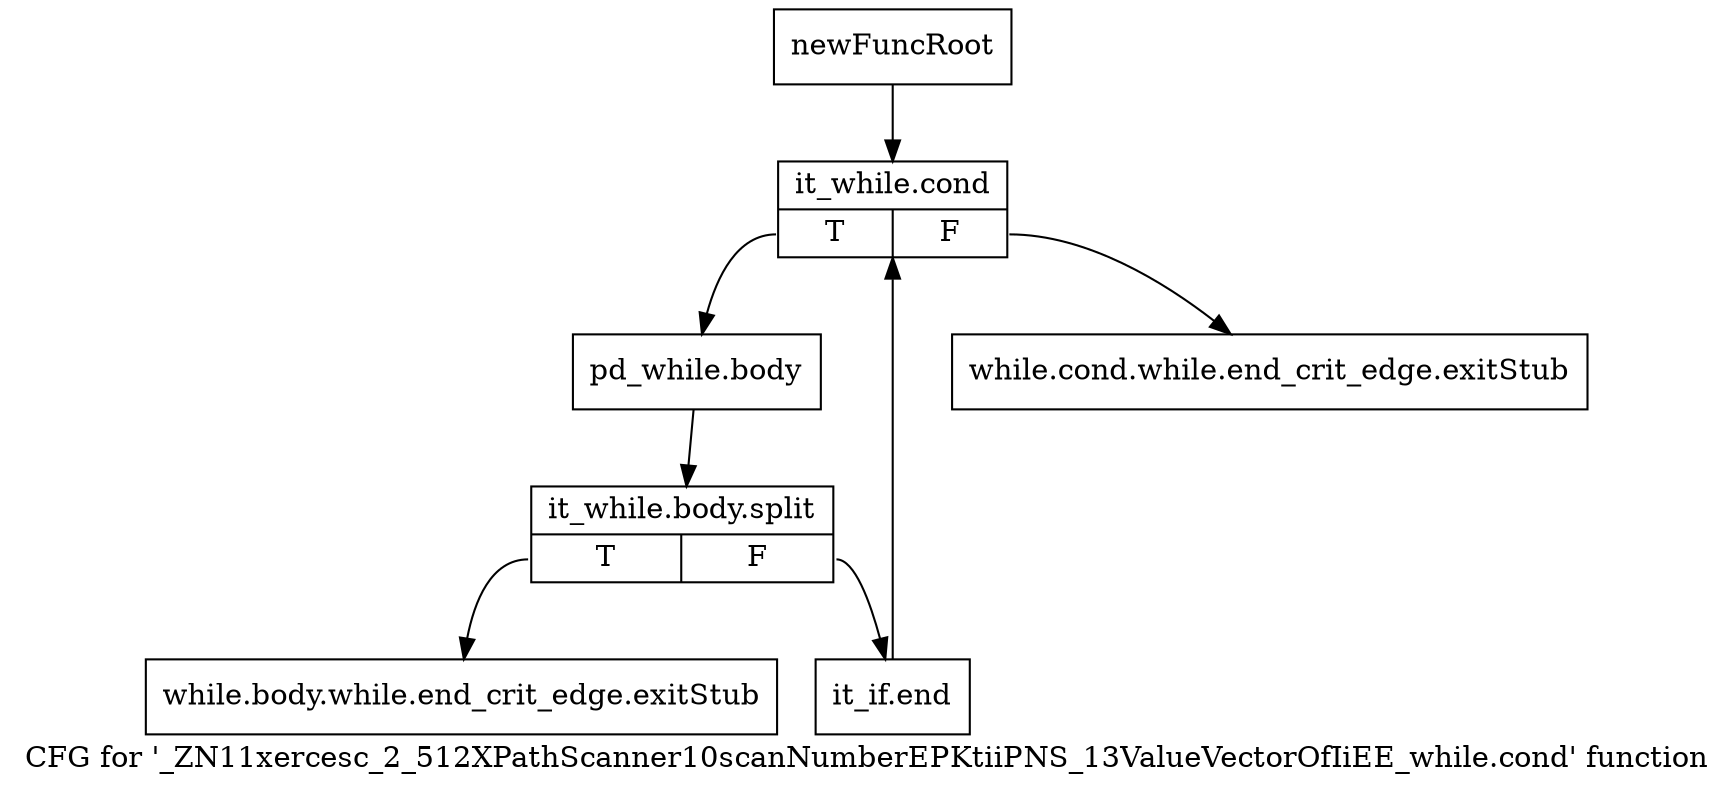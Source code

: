 digraph "CFG for '_ZN11xercesc_2_512XPathScanner10scanNumberEPKtiiPNS_13ValueVectorOfIiEE_while.cond' function" {
	label="CFG for '_ZN11xercesc_2_512XPathScanner10scanNumberEPKtiiPNS_13ValueVectorOfIiEE_while.cond' function";

	Node0x9cc0110 [shape=record,label="{newFuncRoot}"];
	Node0x9cc0110 -> Node0x9cc0200;
	Node0x9cc0160 [shape=record,label="{while.cond.while.end_crit_edge.exitStub}"];
	Node0x9cc01b0 [shape=record,label="{while.body.while.end_crit_edge.exitStub}"];
	Node0x9cc0200 [shape=record,label="{it_while.cond|{<s0>T|<s1>F}}"];
	Node0x9cc0200:s0 -> Node0x9cc0250;
	Node0x9cc0200:s1 -> Node0x9cc0160;
	Node0x9cc0250 [shape=record,label="{pd_while.body}"];
	Node0x9cc0250 -> Node0xcfcd2c0;
	Node0xcfcd2c0 [shape=record,label="{it_while.body.split|{<s0>T|<s1>F}}"];
	Node0xcfcd2c0:s0 -> Node0x9cc01b0;
	Node0xcfcd2c0:s1 -> Node0x9cc02a0;
	Node0x9cc02a0 [shape=record,label="{it_if.end}"];
	Node0x9cc02a0 -> Node0x9cc0200;
}
